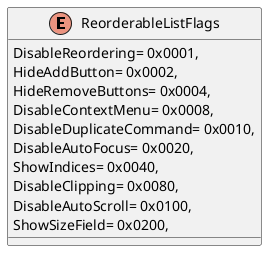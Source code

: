 @startuml
enum ReorderableListFlags {
    DisableReordering= 0x0001,
    HideAddButton= 0x0002,
    HideRemoveButtons= 0x0004,
    DisableContextMenu= 0x0008,
    DisableDuplicateCommand= 0x0010,
    DisableAutoFocus= 0x0020,
    ShowIndices= 0x0040,
    DisableClipping= 0x0080,
    DisableAutoScroll= 0x0100,
    ShowSizeField= 0x0200,
}
@enduml
